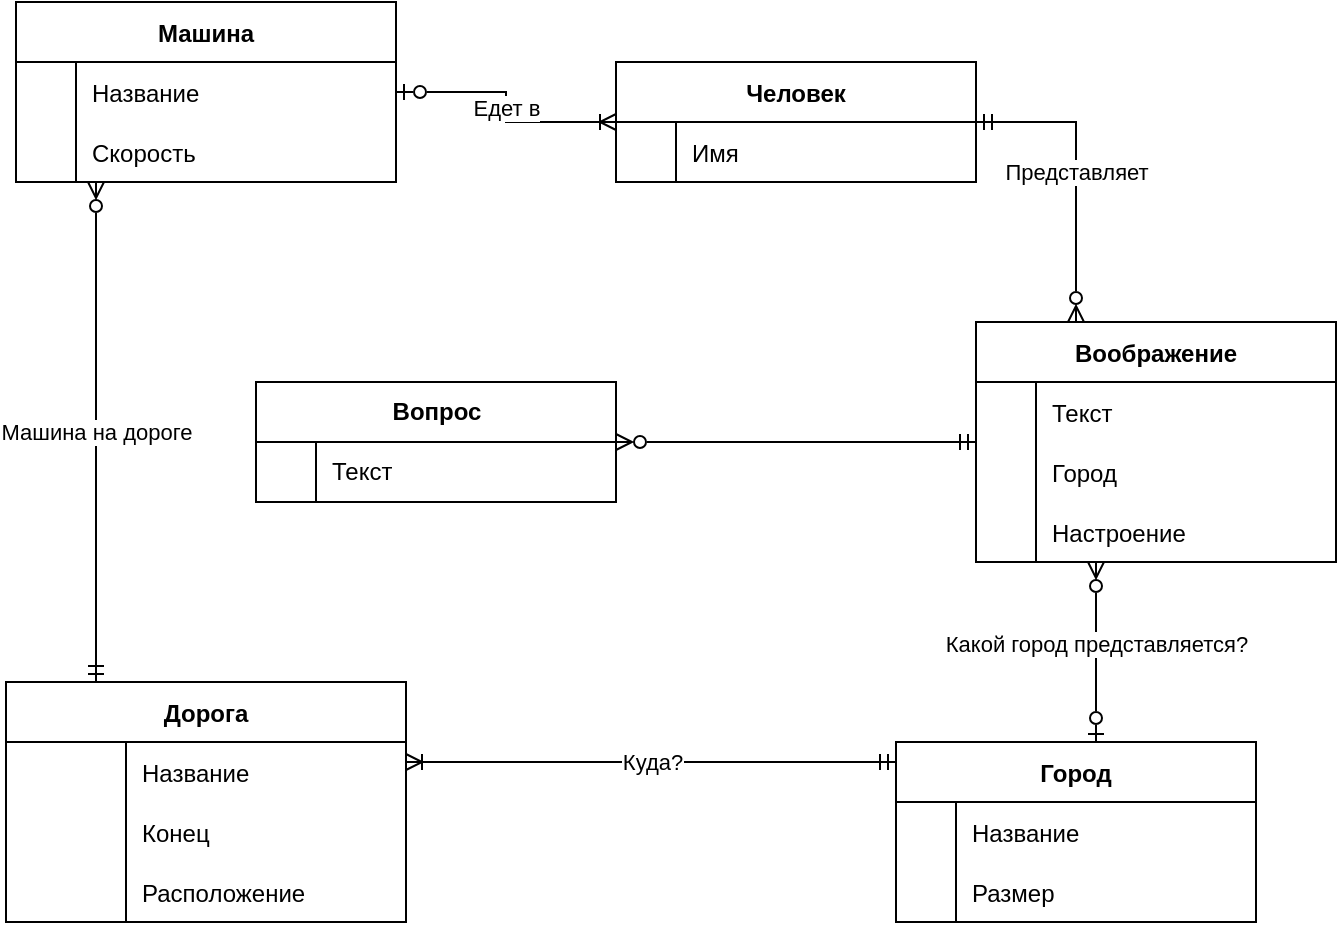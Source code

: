 <mxfile version="21.0.2" type="github">
  <diagram name="Page-1" id="e56a1550-8fbb-45ad-956c-1786394a9013">
    <mxGraphModel dx="1262" dy="1431" grid="1" gridSize="10" guides="1" tooltips="1" connect="1" arrows="1" fold="1" page="1" pageScale="1" pageWidth="1100" pageHeight="850" background="none" math="0" shadow="0">
      <root>
        <mxCell id="0" />
        <mxCell id="1" parent="0" />
        <mxCell id="c6sAwi9QVTVZ_ExDH39v-31" value="Куда?" style="edgeStyle=orthogonalEdgeStyle;rounded=0;orthogonalLoop=1;jettySize=auto;html=1;startArrow=ERmandOne;startFill=0;endArrow=ERoneToMany;endFill=0;" parent="1" source="pWjKHq5pREKSBnfmIH6U-14" target="pWjKHq5pREKSBnfmIH6U-70" edge="1">
          <mxGeometry relative="1" as="geometry">
            <Array as="points">
              <mxPoint x="720" y="320" />
              <mxPoint x="720" y="320" />
            </Array>
          </mxGeometry>
        </mxCell>
        <mxCell id="pWjKHq5pREKSBnfmIH6U-14" value="Город" style="shape=table;startSize=30;container=1;collapsible=1;childLayout=tableLayout;fixedRows=1;rowLines=0;fontStyle=1;align=center;resizeLast=1;" parent="1" vertex="1">
          <mxGeometry x="840" y="310" width="180" height="90" as="geometry" />
        </mxCell>
        <mxCell id="pWjKHq5pREKSBnfmIH6U-18" value="" style="shape=tableRow;horizontal=0;startSize=0;swimlaneHead=0;swimlaneBody=0;fillColor=none;collapsible=0;dropTarget=0;points=[[0,0.5],[1,0.5]];portConstraint=eastwest;top=0;left=0;right=0;bottom=0;" parent="pWjKHq5pREKSBnfmIH6U-14" vertex="1">
          <mxGeometry y="30" width="180" height="30" as="geometry" />
        </mxCell>
        <mxCell id="pWjKHq5pREKSBnfmIH6U-19" value="" style="shape=partialRectangle;connectable=0;fillColor=none;top=0;left=0;bottom=0;right=0;editable=1;overflow=hidden;" parent="pWjKHq5pREKSBnfmIH6U-18" vertex="1">
          <mxGeometry width="30" height="30" as="geometry">
            <mxRectangle width="30" height="30" as="alternateBounds" />
          </mxGeometry>
        </mxCell>
        <mxCell id="pWjKHq5pREKSBnfmIH6U-20" value="Название" style="shape=partialRectangle;connectable=0;fillColor=none;top=0;left=0;bottom=0;right=0;align=left;spacingLeft=6;overflow=hidden;" parent="pWjKHq5pREKSBnfmIH6U-18" vertex="1">
          <mxGeometry x="30" width="150" height="30" as="geometry">
            <mxRectangle width="150" height="30" as="alternateBounds" />
          </mxGeometry>
        </mxCell>
        <mxCell id="pWjKHq5pREKSBnfmIH6U-21" value="" style="shape=tableRow;horizontal=0;startSize=0;swimlaneHead=0;swimlaneBody=0;fillColor=none;collapsible=0;dropTarget=0;points=[[0,0.5],[1,0.5]];portConstraint=eastwest;top=0;left=0;right=0;bottom=0;" parent="pWjKHq5pREKSBnfmIH6U-14" vertex="1">
          <mxGeometry y="60" width="180" height="30" as="geometry" />
        </mxCell>
        <mxCell id="pWjKHq5pREKSBnfmIH6U-22" value="" style="shape=partialRectangle;connectable=0;fillColor=none;top=0;left=0;bottom=0;right=0;editable=1;overflow=hidden;" parent="pWjKHq5pREKSBnfmIH6U-21" vertex="1">
          <mxGeometry width="30" height="30" as="geometry">
            <mxRectangle width="30" height="30" as="alternateBounds" />
          </mxGeometry>
        </mxCell>
        <mxCell id="pWjKHq5pREKSBnfmIH6U-23" value="Размер" style="shape=partialRectangle;connectable=0;fillColor=none;top=0;left=0;bottom=0;right=0;align=left;spacingLeft=6;overflow=hidden;" parent="pWjKHq5pREKSBnfmIH6U-21" vertex="1">
          <mxGeometry x="30" width="150" height="30" as="geometry">
            <mxRectangle width="150" height="30" as="alternateBounds" />
          </mxGeometry>
        </mxCell>
        <mxCell id="pWjKHq5pREKSBnfmIH6U-27" value="Машина" style="shape=table;startSize=30;container=1;collapsible=1;childLayout=tableLayout;fixedRows=1;rowLines=0;fontStyle=1;align=center;resizeLast=1;" parent="1" vertex="1">
          <mxGeometry x="400" y="-60" width="190.0" height="90" as="geometry" />
        </mxCell>
        <mxCell id="pWjKHq5pREKSBnfmIH6U-31" value="" style="shape=tableRow;horizontal=0;startSize=0;swimlaneHead=0;swimlaneBody=0;fillColor=none;collapsible=0;dropTarget=0;points=[[0,0.5],[1,0.5]];portConstraint=eastwest;top=0;left=0;right=0;bottom=0;" parent="pWjKHq5pREKSBnfmIH6U-27" vertex="1">
          <mxGeometry y="30" width="190.0" height="30" as="geometry" />
        </mxCell>
        <mxCell id="pWjKHq5pREKSBnfmIH6U-32" value="" style="shape=partialRectangle;connectable=0;fillColor=none;top=0;left=0;bottom=0;right=0;editable=1;overflow=hidden;" parent="pWjKHq5pREKSBnfmIH6U-31" vertex="1">
          <mxGeometry width="30" height="30" as="geometry">
            <mxRectangle width="30" height="30" as="alternateBounds" />
          </mxGeometry>
        </mxCell>
        <mxCell id="pWjKHq5pREKSBnfmIH6U-33" value="Название" style="shape=partialRectangle;connectable=0;fillColor=none;top=0;left=0;bottom=0;right=0;align=left;spacingLeft=6;overflow=hidden;" parent="pWjKHq5pREKSBnfmIH6U-31" vertex="1">
          <mxGeometry x="30" width="160.0" height="30" as="geometry">
            <mxRectangle width="160.0" height="30" as="alternateBounds" />
          </mxGeometry>
        </mxCell>
        <mxCell id="pWjKHq5pREKSBnfmIH6U-110" style="shape=tableRow;horizontal=0;startSize=0;swimlaneHead=0;swimlaneBody=0;fillColor=none;collapsible=0;dropTarget=0;points=[[0,0.5],[1,0.5]];portConstraint=eastwest;top=0;left=0;right=0;bottom=0;" parent="pWjKHq5pREKSBnfmIH6U-27" vertex="1">
          <mxGeometry y="60" width="190.0" height="30" as="geometry" />
        </mxCell>
        <mxCell id="pWjKHq5pREKSBnfmIH6U-111" style="shape=partialRectangle;connectable=0;fillColor=none;top=0;left=0;bottom=0;right=0;editable=1;overflow=hidden;" parent="pWjKHq5pREKSBnfmIH6U-110" vertex="1">
          <mxGeometry width="30" height="30" as="geometry">
            <mxRectangle width="30" height="30" as="alternateBounds" />
          </mxGeometry>
        </mxCell>
        <mxCell id="pWjKHq5pREKSBnfmIH6U-112" value="Скорость" style="shape=partialRectangle;connectable=0;fillColor=none;top=0;left=0;bottom=0;right=0;align=left;spacingLeft=6;overflow=hidden;" parent="pWjKHq5pREKSBnfmIH6U-110" vertex="1">
          <mxGeometry x="30" width="160.0" height="30" as="geometry">
            <mxRectangle width="160.0" height="30" as="alternateBounds" />
          </mxGeometry>
        </mxCell>
        <mxCell id="pWjKHq5pREKSBnfmIH6U-40" value="Человек" style="shape=table;startSize=30;container=1;collapsible=1;childLayout=tableLayout;fixedRows=1;rowLines=0;fontStyle=1;align=center;resizeLast=1;" parent="1" vertex="1">
          <mxGeometry x="700" y="-30" width="180" height="60" as="geometry" />
        </mxCell>
        <mxCell id="pWjKHq5pREKSBnfmIH6U-44" value="" style="shape=tableRow;horizontal=0;startSize=0;swimlaneHead=0;swimlaneBody=0;fillColor=none;collapsible=0;dropTarget=0;points=[[0,0.5],[1,0.5]];portConstraint=eastwest;top=0;left=0;right=0;bottom=0;" parent="pWjKHq5pREKSBnfmIH6U-40" vertex="1">
          <mxGeometry y="30" width="180" height="30" as="geometry" />
        </mxCell>
        <mxCell id="pWjKHq5pREKSBnfmIH6U-45" value="" style="shape=partialRectangle;connectable=0;fillColor=none;top=0;left=0;bottom=0;right=0;editable=1;overflow=hidden;" parent="pWjKHq5pREKSBnfmIH6U-44" vertex="1">
          <mxGeometry width="30" height="30" as="geometry">
            <mxRectangle width="30" height="30" as="alternateBounds" />
          </mxGeometry>
        </mxCell>
        <mxCell id="pWjKHq5pREKSBnfmIH6U-46" value="Имя" style="shape=partialRectangle;connectable=0;fillColor=none;top=0;left=0;bottom=0;right=0;align=left;spacingLeft=6;overflow=hidden;" parent="pWjKHq5pREKSBnfmIH6U-44" vertex="1">
          <mxGeometry x="30" width="150" height="30" as="geometry">
            <mxRectangle width="150" height="30" as="alternateBounds" />
          </mxGeometry>
        </mxCell>
        <mxCell id="c6sAwi9QVTVZ_ExDH39v-26" value="" style="edgeStyle=orthogonalEdgeStyle;rounded=0;orthogonalLoop=1;jettySize=auto;html=1;startArrow=ERmandOne;startFill=0;endArrow=ERzeroToMany;endFill=0;" parent="1" source="pWjKHq5pREKSBnfmIH6U-53" target="c6sAwi9QVTVZ_ExDH39v-13" edge="1">
          <mxGeometry x="0.004" relative="1" as="geometry">
            <mxPoint as="offset" />
          </mxGeometry>
        </mxCell>
        <mxCell id="pWjKHq5pREKSBnfmIH6U-53" value="Воображение" style="shape=table;startSize=30;container=1;collapsible=1;childLayout=tableLayout;fixedRows=1;rowLines=0;fontStyle=1;align=center;resizeLast=1;" parent="1" vertex="1">
          <mxGeometry x="880" y="100" width="180" height="120" as="geometry" />
        </mxCell>
        <mxCell id="pWjKHq5pREKSBnfmIH6U-60" value="" style="shape=tableRow;horizontal=0;startSize=0;swimlaneHead=0;swimlaneBody=0;fillColor=none;collapsible=0;dropTarget=0;points=[[0,0.5],[1,0.5]];portConstraint=eastwest;top=0;left=0;right=0;bottom=0;" parent="pWjKHq5pREKSBnfmIH6U-53" vertex="1">
          <mxGeometry y="30" width="180" height="30" as="geometry" />
        </mxCell>
        <mxCell id="pWjKHq5pREKSBnfmIH6U-61" value="" style="shape=partialRectangle;connectable=0;fillColor=none;top=0;left=0;bottom=0;right=0;editable=1;overflow=hidden;" parent="pWjKHq5pREKSBnfmIH6U-60" vertex="1">
          <mxGeometry width="30" height="30" as="geometry">
            <mxRectangle width="30" height="30" as="alternateBounds" />
          </mxGeometry>
        </mxCell>
        <mxCell id="pWjKHq5pREKSBnfmIH6U-62" value="Текст" style="shape=partialRectangle;connectable=0;fillColor=none;top=0;left=0;bottom=0;right=0;align=left;spacingLeft=6;overflow=hidden;" parent="pWjKHq5pREKSBnfmIH6U-60" vertex="1">
          <mxGeometry x="30" width="150" height="30" as="geometry">
            <mxRectangle width="150" height="30" as="alternateBounds" />
          </mxGeometry>
        </mxCell>
        <mxCell id="c6sAwi9QVTVZ_ExDH39v-3" style="shape=tableRow;horizontal=0;startSize=0;swimlaneHead=0;swimlaneBody=0;fillColor=none;collapsible=0;dropTarget=0;points=[[0,0.5],[1,0.5]];portConstraint=eastwest;top=0;left=0;right=0;bottom=0;" parent="pWjKHq5pREKSBnfmIH6U-53" vertex="1">
          <mxGeometry y="60" width="180" height="30" as="geometry" />
        </mxCell>
        <mxCell id="c6sAwi9QVTVZ_ExDH39v-4" value="" style="shape=partialRectangle;connectable=0;fillColor=none;top=0;left=0;bottom=0;right=0;editable=1;overflow=hidden;" parent="c6sAwi9QVTVZ_ExDH39v-3" vertex="1">
          <mxGeometry width="30" height="30" as="geometry">
            <mxRectangle width="30" height="30" as="alternateBounds" />
          </mxGeometry>
        </mxCell>
        <mxCell id="c6sAwi9QVTVZ_ExDH39v-5" value="Город" style="shape=partialRectangle;connectable=0;fillColor=none;top=0;left=0;bottom=0;right=0;align=left;spacingLeft=6;overflow=hidden;" parent="c6sAwi9QVTVZ_ExDH39v-3" vertex="1">
          <mxGeometry x="30" width="150" height="30" as="geometry">
            <mxRectangle width="150" height="30" as="alternateBounds" />
          </mxGeometry>
        </mxCell>
        <mxCell id="c6sAwi9QVTVZ_ExDH39v-6" style="shape=tableRow;horizontal=0;startSize=0;swimlaneHead=0;swimlaneBody=0;fillColor=none;collapsible=0;dropTarget=0;points=[[0,0.5],[1,0.5]];portConstraint=eastwest;top=0;left=0;right=0;bottom=0;" parent="pWjKHq5pREKSBnfmIH6U-53" vertex="1">
          <mxGeometry y="90" width="180" height="30" as="geometry" />
        </mxCell>
        <mxCell id="c6sAwi9QVTVZ_ExDH39v-7" value="" style="shape=partialRectangle;connectable=0;fillColor=none;top=0;left=0;bottom=0;right=0;editable=1;overflow=hidden;" parent="c6sAwi9QVTVZ_ExDH39v-6" vertex="1">
          <mxGeometry width="30" height="30" as="geometry">
            <mxRectangle width="30" height="30" as="alternateBounds" />
          </mxGeometry>
        </mxCell>
        <mxCell id="c6sAwi9QVTVZ_ExDH39v-8" value="Настроение" style="shape=partialRectangle;connectable=0;fillColor=none;top=0;left=0;bottom=0;right=0;align=left;spacingLeft=6;overflow=hidden;" parent="c6sAwi9QVTVZ_ExDH39v-6" vertex="1">
          <mxGeometry x="30" width="150" height="30" as="geometry">
            <mxRectangle width="150" height="30" as="alternateBounds" />
          </mxGeometry>
        </mxCell>
        <mxCell id="pWjKHq5pREKSBnfmIH6U-70" value="Дорога" style="shape=table;startSize=30;container=1;collapsible=1;childLayout=tableLayout;fixedRows=1;rowLines=0;fontStyle=1;align=center;resizeLast=1;" parent="1" vertex="1">
          <mxGeometry x="395" y="280" width="200" height="120" as="geometry" />
        </mxCell>
        <mxCell id="pWjKHq5pREKSBnfmIH6U-94" style="shape=tableRow;horizontal=0;startSize=0;swimlaneHead=0;swimlaneBody=0;fillColor=none;collapsible=0;dropTarget=0;points=[[0,0.5],[1,0.5]];portConstraint=eastwest;top=0;left=0;right=0;bottom=0;" parent="pWjKHq5pREKSBnfmIH6U-70" vertex="1">
          <mxGeometry y="30" width="200" height="30" as="geometry" />
        </mxCell>
        <mxCell id="pWjKHq5pREKSBnfmIH6U-95" style="shape=partialRectangle;connectable=0;fillColor=none;top=0;left=0;bottom=0;right=0;editable=1;overflow=hidden;" parent="pWjKHq5pREKSBnfmIH6U-94" vertex="1">
          <mxGeometry width="60" height="30" as="geometry">
            <mxRectangle width="60" height="30" as="alternateBounds" />
          </mxGeometry>
        </mxCell>
        <mxCell id="pWjKHq5pREKSBnfmIH6U-96" value="Название" style="shape=partialRectangle;connectable=0;fillColor=none;top=0;left=0;bottom=0;right=0;align=left;spacingLeft=6;overflow=hidden;" parent="pWjKHq5pREKSBnfmIH6U-94" vertex="1">
          <mxGeometry x="60" width="140" height="30" as="geometry">
            <mxRectangle width="140" height="30" as="alternateBounds" />
          </mxGeometry>
        </mxCell>
        <mxCell id="pWjKHq5pREKSBnfmIH6U-77" value="" style="shape=tableRow;horizontal=0;startSize=0;swimlaneHead=0;swimlaneBody=0;fillColor=none;collapsible=0;dropTarget=0;points=[[0,0.5],[1,0.5]];portConstraint=eastwest;top=0;left=0;right=0;bottom=0;" parent="pWjKHq5pREKSBnfmIH6U-70" vertex="1">
          <mxGeometry y="60" width="200" height="30" as="geometry" />
        </mxCell>
        <mxCell id="pWjKHq5pREKSBnfmIH6U-78" value="" style="shape=partialRectangle;connectable=0;fillColor=none;top=0;left=0;bottom=0;right=0;editable=1;overflow=hidden;" parent="pWjKHq5pREKSBnfmIH6U-77" vertex="1">
          <mxGeometry width="60" height="30" as="geometry">
            <mxRectangle width="60" height="30" as="alternateBounds" />
          </mxGeometry>
        </mxCell>
        <mxCell id="pWjKHq5pREKSBnfmIH6U-79" value="Конец" style="shape=partialRectangle;connectable=0;fillColor=none;top=0;left=0;bottom=0;right=0;align=left;spacingLeft=6;overflow=hidden;" parent="pWjKHq5pREKSBnfmIH6U-77" vertex="1">
          <mxGeometry x="60" width="140" height="30" as="geometry">
            <mxRectangle width="140" height="30" as="alternateBounds" />
          </mxGeometry>
        </mxCell>
        <mxCell id="c6sAwi9QVTVZ_ExDH39v-27" style="shape=tableRow;horizontal=0;startSize=0;swimlaneHead=0;swimlaneBody=0;fillColor=none;collapsible=0;dropTarget=0;points=[[0,0.5],[1,0.5]];portConstraint=eastwest;top=0;left=0;right=0;bottom=0;" parent="pWjKHq5pREKSBnfmIH6U-70" vertex="1">
          <mxGeometry y="90" width="200" height="30" as="geometry" />
        </mxCell>
        <mxCell id="c6sAwi9QVTVZ_ExDH39v-28" style="shape=partialRectangle;connectable=0;fillColor=none;top=0;left=0;bottom=0;right=0;editable=1;overflow=hidden;" parent="c6sAwi9QVTVZ_ExDH39v-27" vertex="1">
          <mxGeometry width="60" height="30" as="geometry">
            <mxRectangle width="60" height="30" as="alternateBounds" />
          </mxGeometry>
        </mxCell>
        <mxCell id="c6sAwi9QVTVZ_ExDH39v-29" value="Расположение" style="shape=partialRectangle;connectable=0;fillColor=none;top=0;left=0;bottom=0;right=0;align=left;spacingLeft=6;overflow=hidden;" parent="c6sAwi9QVTVZ_ExDH39v-27" vertex="1">
          <mxGeometry x="60" width="140" height="30" as="geometry">
            <mxRectangle width="140" height="30" as="alternateBounds" />
          </mxGeometry>
        </mxCell>
        <mxCell id="pWjKHq5pREKSBnfmIH6U-104" value="Машина на дороге" style="edgeStyle=orthogonalEdgeStyle;rounded=0;jumpStyle=none;orthogonalLoop=1;jettySize=auto;html=1;startArrow=ERmandOne;startFill=0;endArrow=ERzeroToMany;endFill=0;" parent="1" source="pWjKHq5pREKSBnfmIH6U-70" target="pWjKHq5pREKSBnfmIH6U-27" edge="1">
          <mxGeometry relative="1" as="geometry">
            <mxPoint x="590" y="295" as="sourcePoint" />
            <Array as="points">
              <mxPoint x="440" y="230" />
              <mxPoint x="440" y="230" />
            </Array>
          </mxGeometry>
        </mxCell>
        <mxCell id="pWjKHq5pREKSBnfmIH6U-107" value="Представляет" style="edgeStyle=orthogonalEdgeStyle;rounded=0;jumpStyle=none;orthogonalLoop=1;jettySize=auto;html=1;startArrow=ERzeroToMany;startFill=0;endArrow=ERmandOne;endFill=0;" parent="1" source="pWjKHq5pREKSBnfmIH6U-53" target="pWjKHq5pREKSBnfmIH6U-40" edge="1">
          <mxGeometry relative="1" as="geometry">
            <mxPoint x="980" y="225" as="sourcePoint" />
            <mxPoint x="860" y="85" as="targetPoint" />
            <Array as="points">
              <mxPoint x="930" y="80" />
              <mxPoint x="930" y="80" />
            </Array>
          </mxGeometry>
        </mxCell>
        <mxCell id="pWjKHq5pREKSBnfmIH6U-108" value="Какой город представляется?" style="edgeStyle=orthogonalEdgeStyle;rounded=0;jumpStyle=none;orthogonalLoop=1;jettySize=auto;html=1;startArrow=ERzeroToMany;startFill=0;endArrow=ERzeroToOne;endFill=0;" parent="1" source="pWjKHq5pREKSBnfmIH6U-53" target="pWjKHq5pREKSBnfmIH6U-14" edge="1">
          <mxGeometry x="-0.097" relative="1" as="geometry">
            <mxPoint x="980" y="225" as="sourcePoint" />
            <Array as="points">
              <mxPoint x="940" y="260" />
              <mxPoint x="940" y="260" />
            </Array>
            <mxPoint as="offset" />
          </mxGeometry>
        </mxCell>
        <mxCell id="pWjKHq5pREKSBnfmIH6U-109" value="Едет в" style="edgeStyle=orthogonalEdgeStyle;rounded=0;jumpStyle=none;orthogonalLoop=1;jettySize=auto;html=1;startArrow=ERzeroToOne;startFill=0;endArrow=ERoneToMany;endFill=0;" parent="1" source="pWjKHq5pREKSBnfmIH6U-27" target="pWjKHq5pREKSBnfmIH6U-40" edge="1">
          <mxGeometry relative="1" as="geometry">
            <mxPoint x="590.0" y="105" as="sourcePoint" />
            <mxPoint x="680" y="85" as="targetPoint" />
          </mxGeometry>
        </mxCell>
        <mxCell id="c6sAwi9QVTVZ_ExDH39v-13" value="Вопрос" style="shape=table;startSize=30;container=1;collapsible=1;childLayout=tableLayout;fixedRows=1;rowLines=0;fontStyle=1;align=center;resizeLast=1;html=1;" parent="1" vertex="1">
          <mxGeometry x="520" y="130" width="180" height="60" as="geometry" />
        </mxCell>
        <mxCell id="c6sAwi9QVTVZ_ExDH39v-17" value="" style="shape=tableRow;horizontal=0;startSize=0;swimlaneHead=0;swimlaneBody=0;fillColor=none;collapsible=0;dropTarget=0;points=[[0,0.5],[1,0.5]];portConstraint=eastwest;top=0;left=0;right=0;bottom=0;" parent="c6sAwi9QVTVZ_ExDH39v-13" vertex="1">
          <mxGeometry y="30" width="180" height="30" as="geometry" />
        </mxCell>
        <mxCell id="c6sAwi9QVTVZ_ExDH39v-18" value="" style="shape=partialRectangle;connectable=0;fillColor=none;top=0;left=0;bottom=0;right=0;editable=1;overflow=hidden;whiteSpace=wrap;html=1;" parent="c6sAwi9QVTVZ_ExDH39v-17" vertex="1">
          <mxGeometry width="30" height="30" as="geometry">
            <mxRectangle width="30" height="30" as="alternateBounds" />
          </mxGeometry>
        </mxCell>
        <mxCell id="c6sAwi9QVTVZ_ExDH39v-19" value="Текст" style="shape=partialRectangle;connectable=0;fillColor=none;top=0;left=0;bottom=0;right=0;align=left;spacingLeft=6;overflow=hidden;whiteSpace=wrap;html=1;" parent="c6sAwi9QVTVZ_ExDH39v-17" vertex="1">
          <mxGeometry x="30" width="150" height="30" as="geometry">
            <mxRectangle width="150" height="30" as="alternateBounds" />
          </mxGeometry>
        </mxCell>
      </root>
    </mxGraphModel>
  </diagram>
</mxfile>
